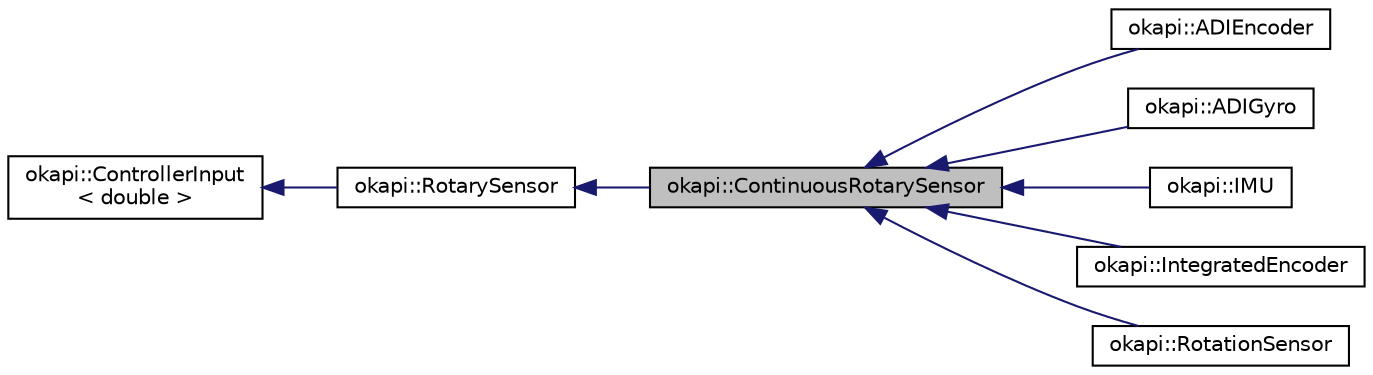 digraph "okapi::ContinuousRotarySensor"
{
 // LATEX_PDF_SIZE
  edge [fontname="Helvetica",fontsize="10",labelfontname="Helvetica",labelfontsize="10"];
  node [fontname="Helvetica",fontsize="10",shape=record];
  rankdir="LR";
  Node1 [label="okapi::ContinuousRotarySensor",height=0.2,width=0.4,color="black", fillcolor="grey75", style="filled", fontcolor="black",tooltip=" "];
  Node2 -> Node1 [dir="back",color="midnightblue",fontsize="10",style="solid"];
  Node2 [label="okapi::RotarySensor",height=0.2,width=0.4,color="black", fillcolor="white", style="filled",URL="$classokapi_1_1RotarySensor.html",tooltip=" "];
  Node3 -> Node2 [dir="back",color="midnightblue",fontsize="10",style="solid"];
  Node3 [label="okapi::ControllerInput\l\< double \>",height=0.2,width=0.4,color="black", fillcolor="white", style="filled",URL="$classokapi_1_1ControllerInput.html",tooltip=" "];
  Node1 -> Node4 [dir="back",color="midnightblue",fontsize="10",style="solid"];
  Node4 [label="okapi::ADIEncoder",height=0.2,width=0.4,color="black", fillcolor="white", style="filled",URL="$classokapi_1_1ADIEncoder.html",tooltip=" "];
  Node1 -> Node5 [dir="back",color="midnightblue",fontsize="10",style="solid"];
  Node5 [label="okapi::ADIGyro",height=0.2,width=0.4,color="black", fillcolor="white", style="filled",URL="$classokapi_1_1ADIGyro.html",tooltip=" "];
  Node1 -> Node6 [dir="back",color="midnightblue",fontsize="10",style="solid"];
  Node6 [label="okapi::IMU",height=0.2,width=0.4,color="black", fillcolor="white", style="filled",URL="$classokapi_1_1IMU.html",tooltip=" "];
  Node1 -> Node7 [dir="back",color="midnightblue",fontsize="10",style="solid"];
  Node7 [label="okapi::IntegratedEncoder",height=0.2,width=0.4,color="black", fillcolor="white", style="filled",URL="$classokapi_1_1IntegratedEncoder.html",tooltip=" "];
  Node1 -> Node8 [dir="back",color="midnightblue",fontsize="10",style="solid"];
  Node8 [label="okapi::RotationSensor",height=0.2,width=0.4,color="black", fillcolor="white", style="filled",URL="$classokapi_1_1RotationSensor.html",tooltip=" "];
}
